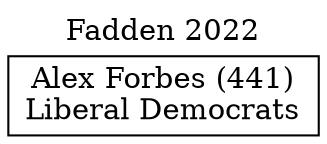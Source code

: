 // House preference flow
digraph "Alex Forbes (441)_Fadden_2022" {
	graph [label="Fadden 2022" labelloc=t mclimit=10]
	node [shape=box]
	"Alex Forbes (441)" [label="Alex Forbes (441)
Liberal Democrats"]
}
